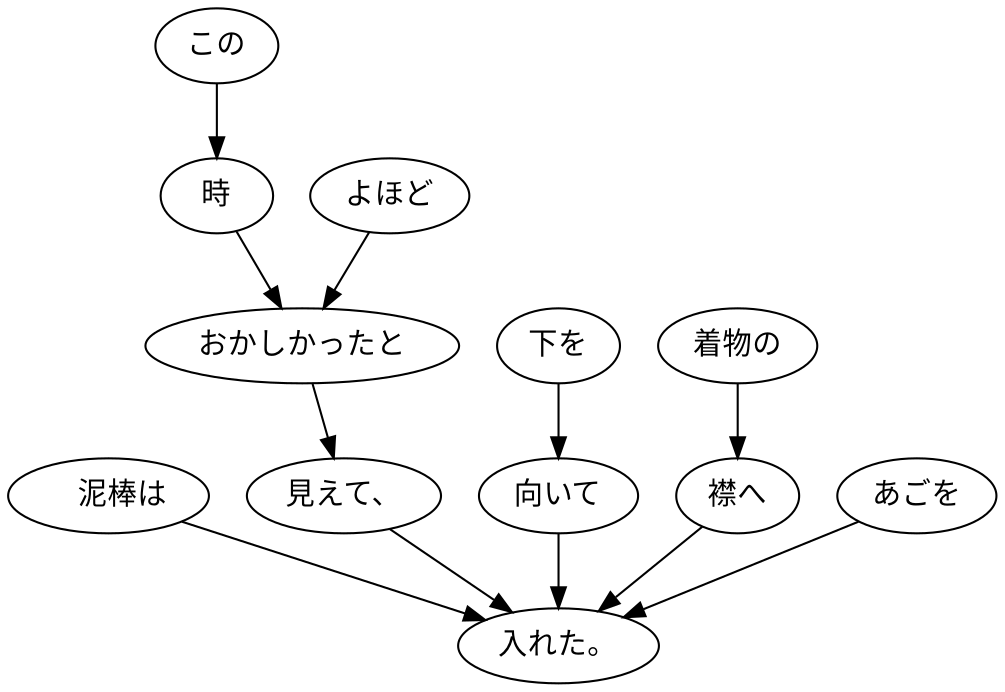 digraph graph6235 {
	node0 [label="　泥棒は"];
	node1 [label="この"];
	node2 [label="時"];
	node3 [label="よほど"];
	node4 [label="おかしかったと"];
	node5 [label="見えて、"];
	node6 [label="下を"];
	node7 [label="向いて"];
	node8 [label="着物の"];
	node9 [label="襟へ"];
	node10 [label="あごを"];
	node11 [label="入れた。"];
	node0 -> node11;
	node1 -> node2;
	node2 -> node4;
	node3 -> node4;
	node4 -> node5;
	node5 -> node11;
	node6 -> node7;
	node7 -> node11;
	node8 -> node9;
	node9 -> node11;
	node10 -> node11;
}
